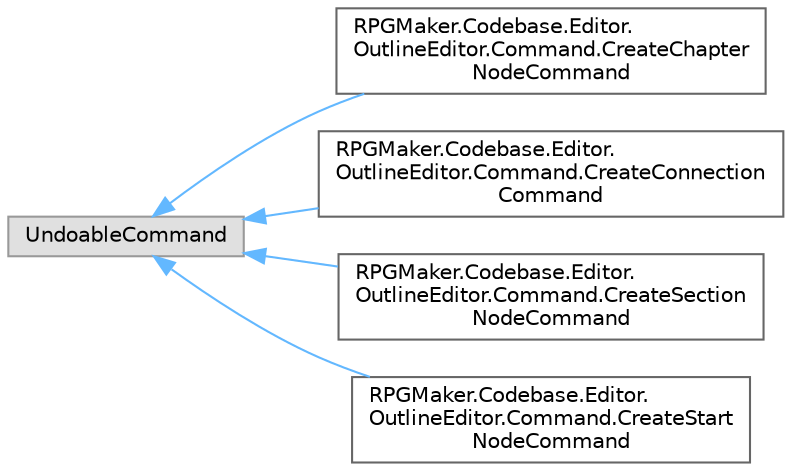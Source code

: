 digraph "クラス階層図"
{
 // LATEX_PDF_SIZE
  bgcolor="transparent";
  edge [fontname=Helvetica,fontsize=10,labelfontname=Helvetica,labelfontsize=10];
  node [fontname=Helvetica,fontsize=10,shape=box,height=0.2,width=0.4];
  rankdir="LR";
  Node0 [id="Node000000",label="UndoableCommand",height=0.2,width=0.4,color="grey60", fillcolor="#E0E0E0", style="filled",tooltip=" "];
  Node0 -> Node1 [id="edge929_Node000000_Node000001",dir="back",color="steelblue1",style="solid",tooltip=" "];
  Node1 [id="Node000001",label="RPGMaker.Codebase.Editor.\lOutlineEditor.Command.CreateChapter\lNodeCommand",height=0.2,width=0.4,color="grey40", fillcolor="white", style="filled",URL="$d2/d2d/class_r_p_g_maker_1_1_codebase_1_1_editor_1_1_outline_editor_1_1_command_1_1_create_chapter_node_command.html",tooltip=" "];
  Node0 -> Node2 [id="edge930_Node000000_Node000002",dir="back",color="steelblue1",style="solid",tooltip=" "];
  Node2 [id="Node000002",label="RPGMaker.Codebase.Editor.\lOutlineEditor.Command.CreateConnection\lCommand",height=0.2,width=0.4,color="grey40", fillcolor="white", style="filled",URL="$d2/dcb/class_r_p_g_maker_1_1_codebase_1_1_editor_1_1_outline_editor_1_1_command_1_1_create_connection_command.html",tooltip=" "];
  Node0 -> Node3 [id="edge931_Node000000_Node000003",dir="back",color="steelblue1",style="solid",tooltip=" "];
  Node3 [id="Node000003",label="RPGMaker.Codebase.Editor.\lOutlineEditor.Command.CreateSection\lNodeCommand",height=0.2,width=0.4,color="grey40", fillcolor="white", style="filled",URL="$d4/d2b/class_r_p_g_maker_1_1_codebase_1_1_editor_1_1_outline_editor_1_1_command_1_1_create_section_node_command.html",tooltip=" "];
  Node0 -> Node4 [id="edge932_Node000000_Node000004",dir="back",color="steelblue1",style="solid",tooltip=" "];
  Node4 [id="Node000004",label="RPGMaker.Codebase.Editor.\lOutlineEditor.Command.CreateStart\lNodeCommand",height=0.2,width=0.4,color="grey40", fillcolor="white", style="filled",URL="$d7/d1a/class_r_p_g_maker_1_1_codebase_1_1_editor_1_1_outline_editor_1_1_command_1_1_create_start_node_command.html",tooltip=" "];
}
